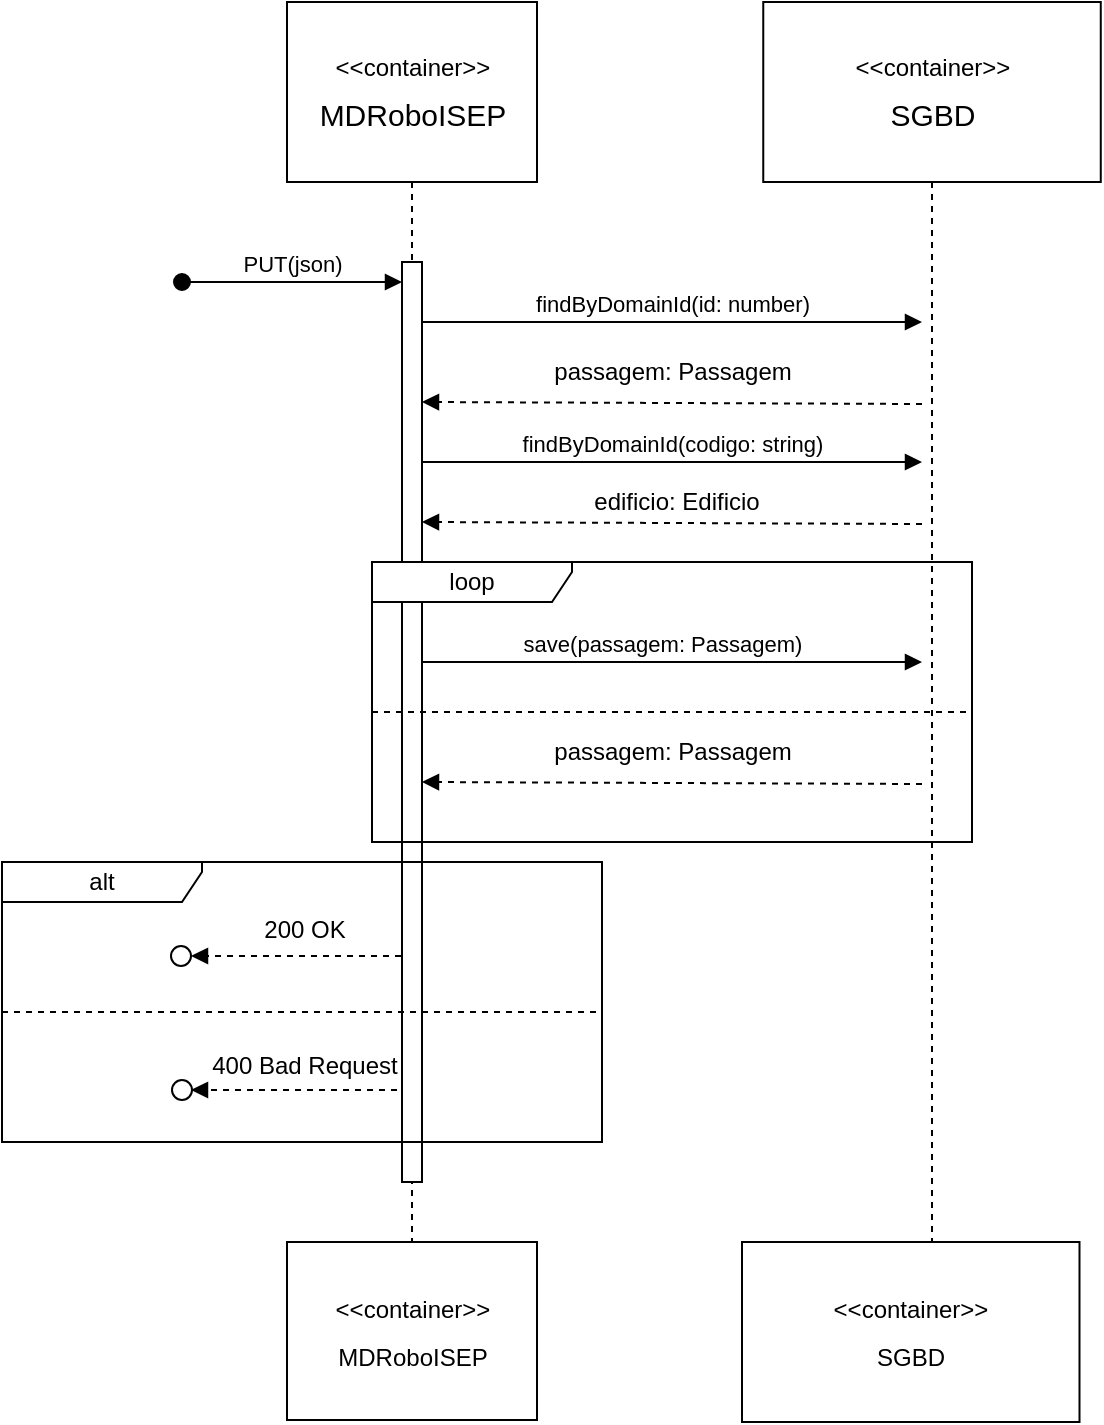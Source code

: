 <mxfile version="22.0.8" type="device">
  <diagram name="Página-1" id="k8ZiNArfOdBNodTbvSDi">
    <mxGraphModel dx="1500" dy="839" grid="1" gridSize="10" guides="1" tooltips="1" connect="1" arrows="1" fold="1" page="1" pageScale="1" pageWidth="827" pageHeight="1169" math="0" shadow="0">
      <root>
        <mxCell id="0" />
        <mxCell id="1" parent="0" />
        <mxCell id="eKWLu6iK4a4-IXfAIHbr-1" value="&lt;p style=&quot;line-height: 100%;&quot;&gt;&amp;lt;&amp;lt;container&amp;gt;&amp;gt;&lt;/p&gt;&lt;p style=&quot;line-height: 100%;&quot;&gt;&lt;span style=&quot;font-size: 15px;&quot;&gt;SGBD&lt;/span&gt;&lt;/p&gt;" style="shape=umlLifeline;perimeter=lifelinePerimeter;whiteSpace=wrap;html=1;container=1;dropTarget=0;collapsible=0;recursiveResize=0;outlineConnect=0;portConstraint=eastwest;newEdgeStyle={&quot;curved&quot;:0,&quot;rounded&quot;:0};size=90;" vertex="1" parent="1">
          <mxGeometry x="570.63" y="20" width="168.75" height="680" as="geometry" />
        </mxCell>
        <mxCell id="eKWLu6iK4a4-IXfAIHbr-2" value="&lt;p style=&quot;line-height: 100%;&quot;&gt;&amp;lt;&amp;lt;container&amp;gt;&amp;gt;&lt;/p&gt;&lt;p style=&quot;line-height: 100%;&quot;&gt;&lt;span style=&quot;font-size: 15px;&quot;&gt;MDRoboISEP&lt;/span&gt;&lt;/p&gt;" style="shape=umlLifeline;perimeter=lifelinePerimeter;whiteSpace=wrap;html=1;container=1;dropTarget=0;collapsible=0;recursiveResize=0;outlineConnect=0;portConstraint=eastwest;newEdgeStyle={&quot;curved&quot;:0,&quot;rounded&quot;:0};size=90;" vertex="1" parent="1">
          <mxGeometry x="332.5" y="20" width="125" height="690" as="geometry" />
        </mxCell>
        <mxCell id="eKWLu6iK4a4-IXfAIHbr-3" value="" style="html=1;points=[[0,0,0,0,5],[0,1,0,0,-5],[1,0,0,0,5],[1,1,0,0,-5]];perimeter=orthogonalPerimeter;outlineConnect=0;targetShapes=umlLifeline;portConstraint=eastwest;newEdgeStyle={&quot;curved&quot;:0,&quot;rounded&quot;:0};" vertex="1" parent="1">
          <mxGeometry x="390" y="150" width="10" height="460" as="geometry" />
        </mxCell>
        <mxCell id="eKWLu6iK4a4-IXfAIHbr-4" value="findByDomainId(id: number)" style="html=1;verticalAlign=bottom;endArrow=block;curved=0;rounded=0;entryX=0;entryY=0;entryDx=0;entryDy=5;entryPerimeter=0;" edge="1" parent="1">
          <mxGeometry width="80" relative="1" as="geometry">
            <mxPoint x="400.0" y="180" as="sourcePoint" />
            <mxPoint x="650" y="180" as="targetPoint" />
            <mxPoint as="offset" />
          </mxGeometry>
        </mxCell>
        <mxCell id="eKWLu6iK4a4-IXfAIHbr-5" value="PUT(json)" style="html=1;verticalAlign=bottom;startArrow=oval;startFill=1;endArrow=block;startSize=8;curved=0;rounded=0;" edge="1" parent="1">
          <mxGeometry x="-0.003" width="60" relative="1" as="geometry">
            <mxPoint x="280" y="160" as="sourcePoint" />
            <mxPoint x="390" y="160" as="targetPoint" />
            <mxPoint as="offset" />
          </mxGeometry>
        </mxCell>
        <mxCell id="eKWLu6iK4a4-IXfAIHbr-6" value="" style="html=1;verticalAlign=bottom;labelBackgroundColor=none;endArrow=block;endFill=1;dashed=1;rounded=0;exitX=0;exitY=1;exitDx=0;exitDy=-5;exitPerimeter=0;" edge="1" parent="1">
          <mxGeometry width="160" relative="1" as="geometry">
            <mxPoint x="650" y="221" as="sourcePoint" />
            <mxPoint x="400" y="220" as="targetPoint" />
          </mxGeometry>
        </mxCell>
        <mxCell id="eKWLu6iK4a4-IXfAIHbr-7" value="passagem: Passagem" style="text;html=1;align=center;verticalAlign=middle;resizable=0;points=[];autosize=1;strokeColor=none;fillColor=none;" vertex="1" parent="1">
          <mxGeometry x="455" y="190" width="140" height="30" as="geometry" />
        </mxCell>
        <mxCell id="eKWLu6iK4a4-IXfAIHbr-8" value="&lt;p style=&quot;line-height: 100%;&quot;&gt;&amp;lt;&amp;lt;container&amp;gt;&amp;gt;&lt;/p&gt;&lt;p style=&quot;line-height: 100%;&quot;&gt;SGBD&lt;br&gt;&lt;/p&gt;" style="shape=umlLifeline;perimeter=lifelinePerimeter;whiteSpace=wrap;html=1;container=1;dropTarget=0;collapsible=0;recursiveResize=0;outlineConnect=0;portConstraint=eastwest;newEdgeStyle={&quot;curved&quot;:0,&quot;rounded&quot;:0};size=90;" vertex="1" parent="1">
          <mxGeometry x="560" y="640" width="168.75" height="90" as="geometry" />
        </mxCell>
        <mxCell id="eKWLu6iK4a4-IXfAIHbr-9" value="&lt;p style=&quot;line-height: 100%;&quot;&gt;&amp;lt;&amp;lt;container&amp;gt;&amp;gt;&lt;/p&gt;&lt;p style=&quot;line-height: 100%;&quot;&gt;MDRoboISEP&lt;br&gt;&lt;/p&gt;" style="shape=umlLifeline;perimeter=lifelinePerimeter;whiteSpace=wrap;html=1;container=1;dropTarget=0;collapsible=0;recursiveResize=0;outlineConnect=0;portConstraint=eastwest;newEdgeStyle={&quot;curved&quot;:0,&quot;rounded&quot;:0};size=90;" vertex="1" parent="1">
          <mxGeometry x="332.5" y="640" width="125" height="89" as="geometry" />
        </mxCell>
        <mxCell id="eKWLu6iK4a4-IXfAIHbr-10" value="loop" style="shape=umlFrame;whiteSpace=wrap;html=1;pointerEvents=0;recursiveResize=0;container=1;collapsible=0;width=100;height=20;" vertex="1" parent="1">
          <mxGeometry x="375" y="300" width="300" height="140" as="geometry" />
        </mxCell>
        <mxCell id="eKWLu6iK4a4-IXfAIHbr-11" value="" style="line;strokeWidth=1;dashed=1;labelPosition=center;verticalLabelPosition=bottom;align=left;verticalAlign=top;spacingLeft=20;spacingTop=15;html=1;whiteSpace=wrap;" vertex="1" parent="eKWLu6iK4a4-IXfAIHbr-10">
          <mxGeometry y="70" width="300" height="10" as="geometry" />
        </mxCell>
        <mxCell id="eKWLu6iK4a4-IXfAIHbr-12" value="save(passagem: Passagem)" style="html=1;verticalAlign=bottom;endArrow=block;curved=0;rounded=0;entryX=0;entryY=0;entryDx=0;entryDy=5;entryPerimeter=0;" edge="1" parent="1">
          <mxGeometry x="-0.04" width="80" relative="1" as="geometry">
            <mxPoint x="400" y="350" as="sourcePoint" />
            <mxPoint x="650" y="350" as="targetPoint" />
            <mxPoint as="offset" />
          </mxGeometry>
        </mxCell>
        <mxCell id="eKWLu6iK4a4-IXfAIHbr-13" value="" style="html=1;verticalAlign=bottom;labelBackgroundColor=none;endArrow=block;endFill=1;dashed=1;rounded=0;exitX=0;exitY=1;exitDx=0;exitDy=-5;exitPerimeter=0;" edge="1" parent="1">
          <mxGeometry width="160" relative="1" as="geometry">
            <mxPoint x="650" y="411" as="sourcePoint" />
            <mxPoint x="400" y="410" as="targetPoint" />
          </mxGeometry>
        </mxCell>
        <mxCell id="eKWLu6iK4a4-IXfAIHbr-14" value="passagem: Passagem" style="text;html=1;align=center;verticalAlign=middle;resizable=0;points=[];autosize=1;strokeColor=none;fillColor=none;" vertex="1" parent="1">
          <mxGeometry x="455" y="380" width="140" height="30" as="geometry" />
        </mxCell>
        <mxCell id="eKWLu6iK4a4-IXfAIHbr-15" value="alt" style="shape=umlFrame;whiteSpace=wrap;html=1;pointerEvents=0;recursiveResize=0;container=1;collapsible=0;width=100;height=20;" vertex="1" parent="1">
          <mxGeometry x="190" y="450" width="300" height="140" as="geometry" />
        </mxCell>
        <mxCell id="eKWLu6iK4a4-IXfAIHbr-16" value="" style="line;strokeWidth=1;dashed=1;labelPosition=center;verticalLabelPosition=bottom;align=left;verticalAlign=top;spacingLeft=20;spacingTop=15;html=1;whiteSpace=wrap;" vertex="1" parent="eKWLu6iK4a4-IXfAIHbr-15">
          <mxGeometry y="70" width="300" height="10" as="geometry" />
        </mxCell>
        <mxCell id="eKWLu6iK4a4-IXfAIHbr-17" value="400&amp;nbsp;Bad Request" style="text;html=1;align=center;verticalAlign=middle;resizable=0;points=[];autosize=1;strokeColor=none;fillColor=none;" vertex="1" parent="eKWLu6iK4a4-IXfAIHbr-15">
          <mxGeometry x="90.5" y="87" width="120" height="30" as="geometry" />
        </mxCell>
        <mxCell id="eKWLu6iK4a4-IXfAIHbr-18" value="" style="html=1;verticalAlign=bottom;labelBackgroundColor=none;endArrow=block;endFill=1;dashed=1;rounded=0;entryX=1;entryY=0.5;entryDx=0;entryDy=0;" edge="1" parent="eKWLu6iK4a4-IXfAIHbr-15">
          <mxGeometry width="160" relative="1" as="geometry">
            <mxPoint x="197.5" y="114" as="sourcePoint" />
            <mxPoint x="94.5" y="114" as="targetPoint" />
            <Array as="points">
              <mxPoint x="127.5" y="114" />
            </Array>
          </mxGeometry>
        </mxCell>
        <mxCell id="eKWLu6iK4a4-IXfAIHbr-19" value="" style="ellipse;html=1;" vertex="1" parent="eKWLu6iK4a4-IXfAIHbr-15">
          <mxGeometry x="85" y="109" width="10" height="10" as="geometry" />
        </mxCell>
        <mxCell id="eKWLu6iK4a4-IXfAIHbr-20" value="" style="ellipse;html=1;" vertex="1" parent="eKWLu6iK4a4-IXfAIHbr-15">
          <mxGeometry x="84.5" y="42" width="10" height="10" as="geometry" />
        </mxCell>
        <mxCell id="eKWLu6iK4a4-IXfAIHbr-21" value="" style="html=1;verticalAlign=bottom;labelBackgroundColor=none;endArrow=block;endFill=1;dashed=1;rounded=0;entryX=1;entryY=0.5;entryDx=0;entryDy=0;" edge="1" parent="eKWLu6iK4a4-IXfAIHbr-15">
          <mxGeometry width="160" relative="1" as="geometry">
            <mxPoint x="199.5" y="47" as="sourcePoint" />
            <mxPoint x="94.5" y="47" as="targetPoint" />
          </mxGeometry>
        </mxCell>
        <mxCell id="eKWLu6iK4a4-IXfAIHbr-22" value="200 OK" style="text;html=1;align=center;verticalAlign=middle;resizable=0;points=[];autosize=1;strokeColor=none;fillColor=none;" vertex="1" parent="eKWLu6iK4a4-IXfAIHbr-15">
          <mxGeometry x="120.5" y="19" width="60" height="30" as="geometry" />
        </mxCell>
        <mxCell id="eKWLu6iK4a4-IXfAIHbr-23" value="findByDomainId(codigo: string)" style="html=1;verticalAlign=bottom;endArrow=block;curved=0;rounded=0;entryX=0;entryY=0;entryDx=0;entryDy=5;entryPerimeter=0;" edge="1" parent="1">
          <mxGeometry width="80" relative="1" as="geometry">
            <mxPoint x="400.0" y="250" as="sourcePoint" />
            <mxPoint x="650" y="250" as="targetPoint" />
            <mxPoint as="offset" />
          </mxGeometry>
        </mxCell>
        <mxCell id="eKWLu6iK4a4-IXfAIHbr-24" value="" style="html=1;verticalAlign=bottom;labelBackgroundColor=none;endArrow=block;endFill=1;dashed=1;rounded=0;exitX=0;exitY=1;exitDx=0;exitDy=-5;exitPerimeter=0;" edge="1" parent="1">
          <mxGeometry width="160" relative="1" as="geometry">
            <mxPoint x="650" y="281" as="sourcePoint" />
            <mxPoint x="400" y="280" as="targetPoint" />
          </mxGeometry>
        </mxCell>
        <mxCell id="eKWLu6iK4a4-IXfAIHbr-25" value="edificio: Edificio" style="text;html=1;align=center;verticalAlign=middle;resizable=0;points=[];autosize=1;strokeColor=none;fillColor=none;" vertex="1" parent="1">
          <mxGeometry x="472" y="255" width="110" height="30" as="geometry" />
        </mxCell>
      </root>
    </mxGraphModel>
  </diagram>
</mxfile>
